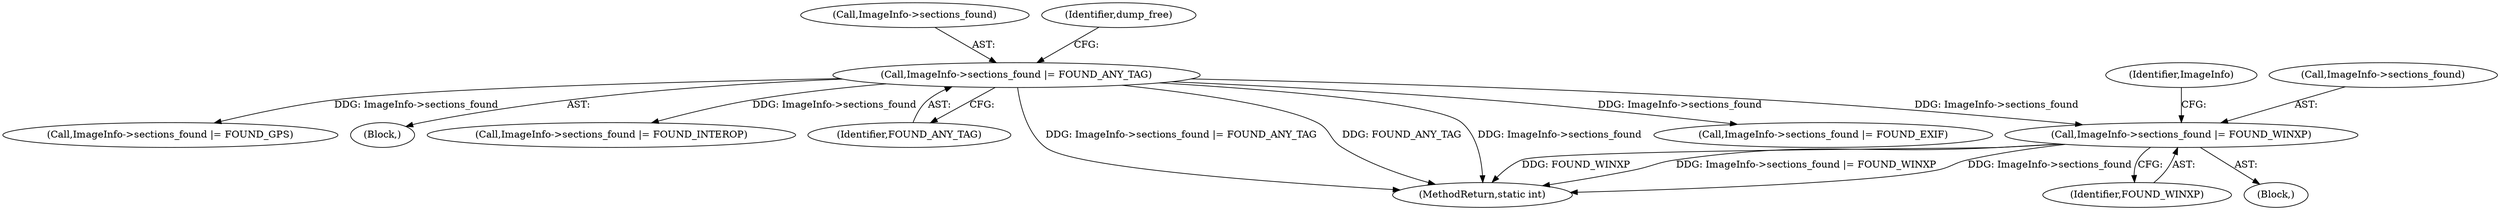 digraph "0_php_082aecfc3a753ad03be82cf14f03ac065723ec92_0@pointer" {
"1000605" [label="(Call,ImageInfo->sections_found |= FOUND_WINXP)"];
"1000414" [label="(Call,ImageInfo->sections_found |= FOUND_ANY_TAG)"];
"1000605" [label="(Call,ImageInfo->sections_found |= FOUND_WINXP)"];
"1000739" [label="(Call,ImageInfo->sections_found |= FOUND_EXIF)"];
"1000415" [label="(Call,ImageInfo->sections_found)"];
"1000613" [label="(Identifier,ImageInfo)"];
"1000418" [label="(Identifier,FOUND_ANY_TAG)"];
"1000749" [label="(Call,ImageInfo->sections_found |= FOUND_GPS)"];
"1000141" [label="(Block,)"];
"1000606" [label="(Call,ImageInfo->sections_found)"];
"1000512" [label="(Block,)"];
"1000420" [label="(Identifier,dump_free)"];
"1000759" [label="(Call,ImageInfo->sections_found |= FOUND_INTEROP)"];
"1000797" [label="(MethodReturn,static int)"];
"1000609" [label="(Identifier,FOUND_WINXP)"];
"1000414" [label="(Call,ImageInfo->sections_found |= FOUND_ANY_TAG)"];
"1000605" -> "1000512"  [label="AST: "];
"1000605" -> "1000609"  [label="CFG: "];
"1000606" -> "1000605"  [label="AST: "];
"1000609" -> "1000605"  [label="AST: "];
"1000613" -> "1000605"  [label="CFG: "];
"1000605" -> "1000797"  [label="DDG: ImageInfo->sections_found |= FOUND_WINXP"];
"1000605" -> "1000797"  [label="DDG: ImageInfo->sections_found"];
"1000605" -> "1000797"  [label="DDG: FOUND_WINXP"];
"1000414" -> "1000605"  [label="DDG: ImageInfo->sections_found"];
"1000414" -> "1000141"  [label="AST: "];
"1000414" -> "1000418"  [label="CFG: "];
"1000415" -> "1000414"  [label="AST: "];
"1000418" -> "1000414"  [label="AST: "];
"1000420" -> "1000414"  [label="CFG: "];
"1000414" -> "1000797"  [label="DDG: ImageInfo->sections_found |= FOUND_ANY_TAG"];
"1000414" -> "1000797"  [label="DDG: FOUND_ANY_TAG"];
"1000414" -> "1000797"  [label="DDG: ImageInfo->sections_found"];
"1000414" -> "1000739"  [label="DDG: ImageInfo->sections_found"];
"1000414" -> "1000749"  [label="DDG: ImageInfo->sections_found"];
"1000414" -> "1000759"  [label="DDG: ImageInfo->sections_found"];
}
